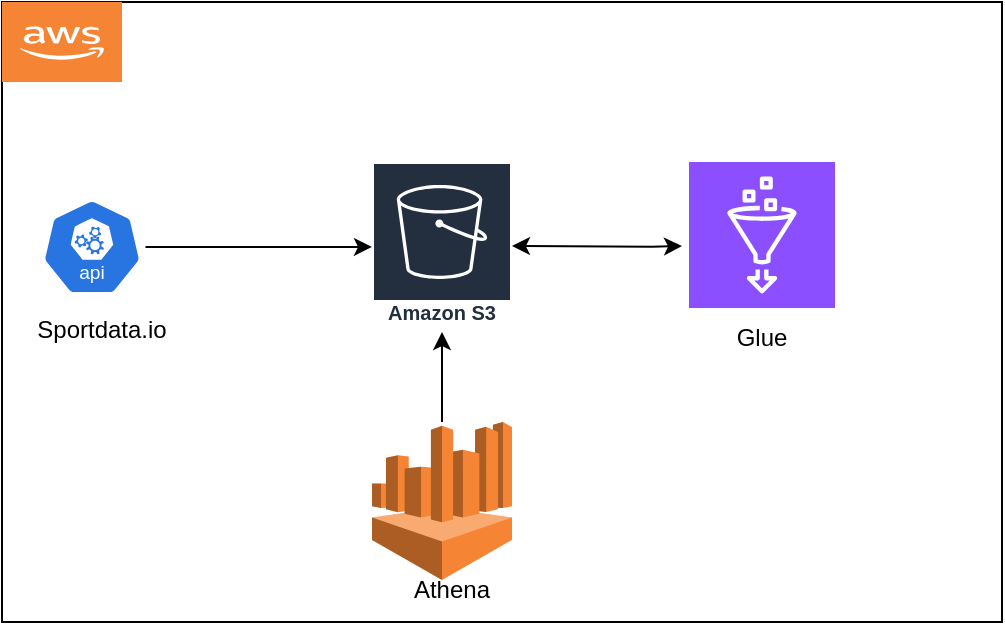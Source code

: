 <mxfile version="26.0.6">
  <diagram name="Page-1" id="lj0-dRoGf2TWOGDxFP8s">
    <mxGraphModel dx="866" dy="558" grid="1" gridSize="10" guides="1" tooltips="1" connect="1" arrows="1" fold="1" page="1" pageScale="1" pageWidth="850" pageHeight="1100" math="0" shadow="0">
      <root>
        <mxCell id="0" />
        <mxCell id="1" parent="0" />
        <mxCell id="XKWNuatbYuGmgxDe8Qxi-2" value="" style="rounded=0;whiteSpace=wrap;html=1;" vertex="1" parent="1">
          <mxGeometry x="110" y="70" width="500" height="310" as="geometry" />
        </mxCell>
        <mxCell id="XKWNuatbYuGmgxDe8Qxi-1" value="" style="sketch=0;points=[[0,0,0],[0.25,0,0],[0.5,0,0],[0.75,0,0],[1,0,0],[0,1,0],[0.25,1,0],[0.5,1,0],[0.75,1,0],[1,1,0],[0,0.25,0],[0,0.5,0],[0,0.75,0],[1,0.25,0],[1,0.5,0],[1,0.75,0]];outlineConnect=0;fontColor=#232F3E;fillColor=#8C4FFF;strokeColor=#ffffff;dashed=0;verticalLabelPosition=bottom;verticalAlign=top;align=center;html=1;fontSize=12;fontStyle=0;aspect=fixed;shape=mxgraph.aws4.resourceIcon;resIcon=mxgraph.aws4.glue;" vertex="1" parent="1">
          <mxGeometry x="453.5" y="150" width="73" height="73" as="geometry" />
        </mxCell>
        <mxCell id="XKWNuatbYuGmgxDe8Qxi-3" value="" style="outlineConnect=0;dashed=0;verticalLabelPosition=bottom;verticalAlign=top;align=center;html=1;shape=mxgraph.aws3.athena;fillColor=#F58534;gradientColor=none;" vertex="1" parent="1">
          <mxGeometry x="295" y="280" width="70" height="79" as="geometry" />
        </mxCell>
        <mxCell id="XKWNuatbYuGmgxDe8Qxi-4" value="" style="outlineConnect=0;dashed=0;verticalLabelPosition=bottom;verticalAlign=top;align=center;html=1;shape=mxgraph.aws3.cloud_2;fillColor=#F58534;gradientColor=none;" vertex="1" parent="1">
          <mxGeometry x="110" y="70" width="60" height="40" as="geometry" />
        </mxCell>
        <mxCell id="XKWNuatbYuGmgxDe8Qxi-5" value="Amazon S3" style="sketch=0;outlineConnect=0;fontColor=#232F3E;gradientColor=none;strokeColor=#ffffff;fillColor=#232F3E;dashed=0;verticalLabelPosition=middle;verticalAlign=bottom;align=center;html=1;whiteSpace=wrap;fontSize=10;fontStyle=1;spacing=3;shape=mxgraph.aws4.productIcon;prIcon=mxgraph.aws4.s3;" vertex="1" parent="1">
          <mxGeometry x="295" y="150" width="70" height="85" as="geometry" />
        </mxCell>
        <mxCell id="XKWNuatbYuGmgxDe8Qxi-6" value="Glue" style="text;html=1;align=center;verticalAlign=middle;whiteSpace=wrap;rounded=0;" vertex="1" parent="1">
          <mxGeometry x="460" y="223" width="60" height="30" as="geometry" />
        </mxCell>
        <mxCell id="XKWNuatbYuGmgxDe8Qxi-7" value="Athena" style="text;html=1;align=center;verticalAlign=middle;whiteSpace=wrap;rounded=0;" vertex="1" parent="1">
          <mxGeometry x="305" y="349" width="60" height="30" as="geometry" />
        </mxCell>
        <mxCell id="XKWNuatbYuGmgxDe8Qxi-8" value="" style="aspect=fixed;sketch=0;html=1;dashed=0;whitespace=wrap;verticalLabelPosition=bottom;verticalAlign=top;fillColor=#2875E2;strokeColor=#ffffff;points=[[0.005,0.63,0],[0.1,0.2,0],[0.9,0.2,0],[0.5,0,0],[0.995,0.63,0],[0.72,0.99,0],[0.5,1,0],[0.28,0.99,0]];shape=mxgraph.kubernetes.icon2;kubernetesLabel=1;prIcon=api" vertex="1" parent="1">
          <mxGeometry x="130" y="168.5" width="50" height="48" as="geometry" />
        </mxCell>
        <mxCell id="XKWNuatbYuGmgxDe8Qxi-10" value="" style="endArrow=classic;startArrow=classic;html=1;rounded=0;" edge="1" parent="1">
          <mxGeometry width="50" height="50" relative="1" as="geometry">
            <mxPoint x="450" y="192" as="sourcePoint" />
            <mxPoint x="365" y="192.002" as="targetPoint" />
            <Array as="points">
              <mxPoint x="435" y="192.37" />
            </Array>
          </mxGeometry>
        </mxCell>
        <mxCell id="XKWNuatbYuGmgxDe8Qxi-12" value="" style="endArrow=classic;html=1;rounded=0;" edge="1" parent="1" source="XKWNuatbYuGmgxDe8Qxi-3" target="XKWNuatbYuGmgxDe8Qxi-5">
          <mxGeometry width="50" height="50" relative="1" as="geometry">
            <mxPoint x="400" y="310" as="sourcePoint" />
            <mxPoint x="450" y="220" as="targetPoint" />
          </mxGeometry>
        </mxCell>
        <mxCell id="XKWNuatbYuGmgxDe8Qxi-13" value="Sportdata.io" style="text;html=1;align=center;verticalAlign=middle;whiteSpace=wrap;rounded=0;" vertex="1" parent="1">
          <mxGeometry x="110" y="223" width="100" height="22" as="geometry" />
        </mxCell>
        <mxCell id="XKWNuatbYuGmgxDe8Qxi-15" value="" style="endArrow=classic;html=1;rounded=0;exitX=1.035;exitY=0.499;exitDx=0;exitDy=0;exitPerimeter=0;" edge="1" parent="1" source="XKWNuatbYuGmgxDe8Qxi-8" target="XKWNuatbYuGmgxDe8Qxi-5">
          <mxGeometry width="50" height="50" relative="1" as="geometry">
            <mxPoint x="200" y="223" as="sourcePoint" />
            <mxPoint x="250" y="173" as="targetPoint" />
          </mxGeometry>
        </mxCell>
      </root>
    </mxGraphModel>
  </diagram>
</mxfile>
